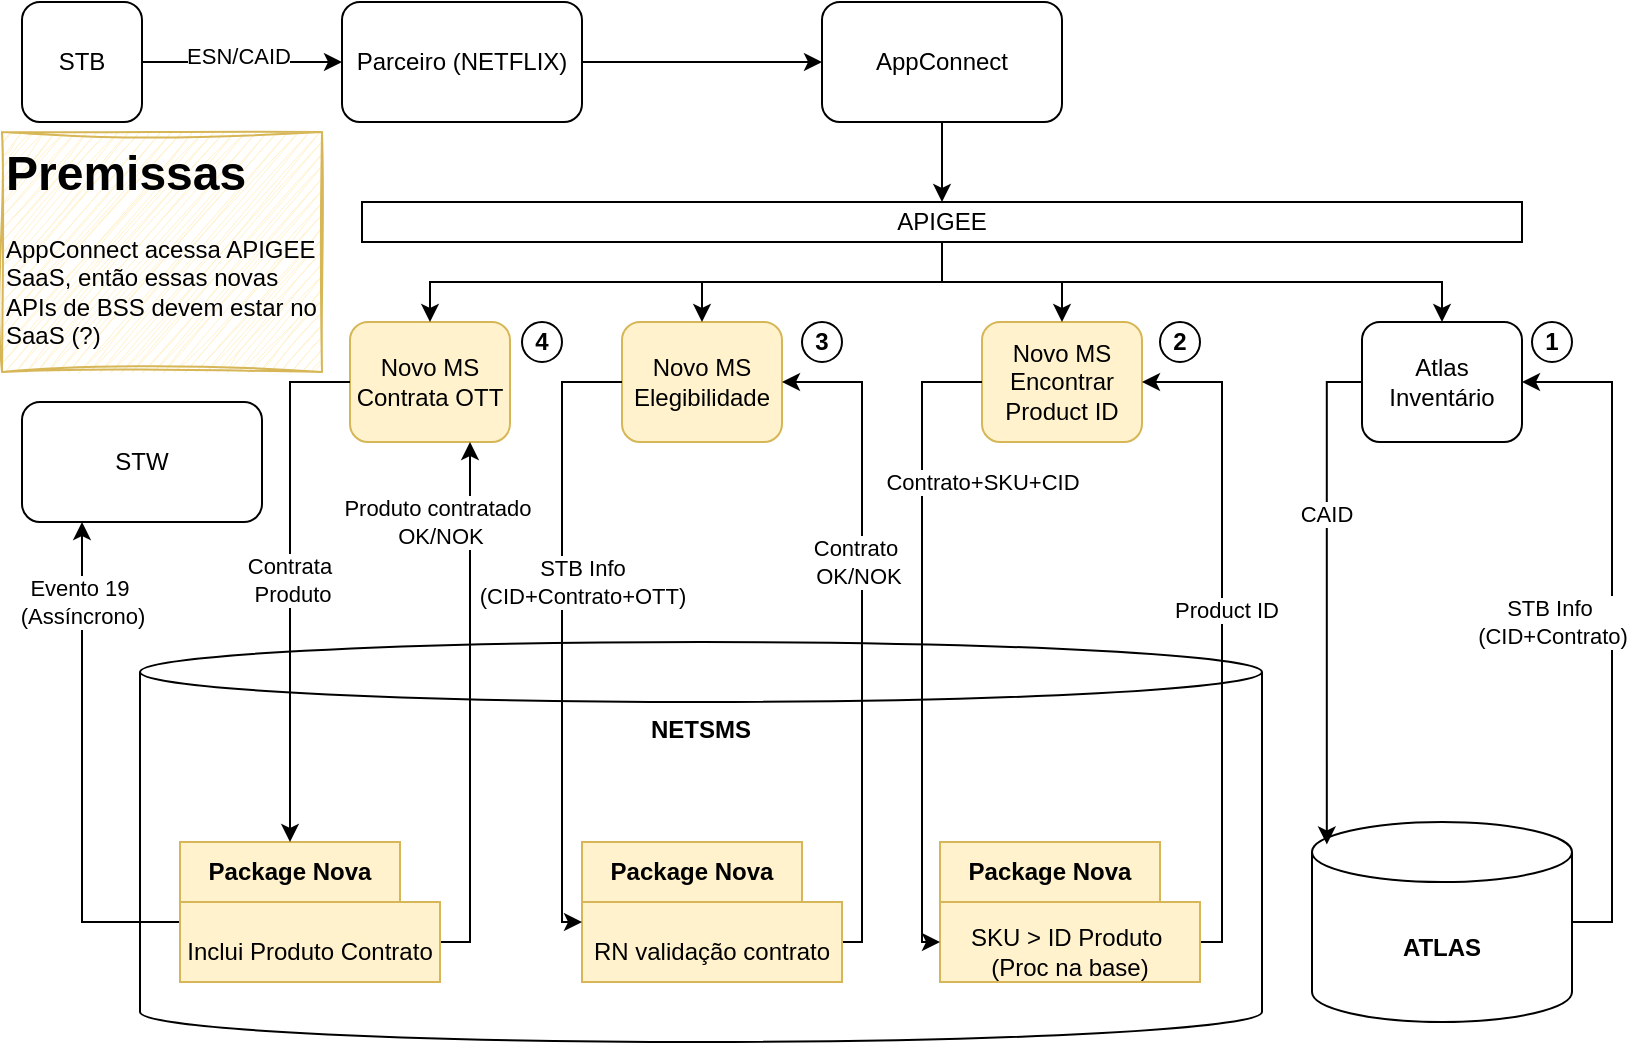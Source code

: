 <mxfile version="26.0.11">
  <diagram name="Página-1" id="kXkVYsWf9OJHEGPrg3_8">
    <mxGraphModel dx="1050" dy="522" grid="1" gridSize="10" guides="1" tooltips="1" connect="1" arrows="1" fold="1" page="1" pageScale="1" pageWidth="827" pageHeight="1169" math="0" shadow="0">
      <root>
        <mxCell id="0" />
        <mxCell id="1" parent="0" />
        <mxCell id="wwhrSut1Y8ac9y-j0grS-5" style="edgeStyle=orthogonalEdgeStyle;rounded=0;orthogonalLoop=1;jettySize=auto;html=1;entryX=0;entryY=0.5;entryDx=0;entryDy=0;" edge="1" parent="1" source="wwhrSut1Y8ac9y-j0grS-1" target="wwhrSut1Y8ac9y-j0grS-2">
          <mxGeometry relative="1" as="geometry" />
        </mxCell>
        <mxCell id="wwhrSut1Y8ac9y-j0grS-6" value="ESN/CAID" style="edgeLabel;html=1;align=center;verticalAlign=middle;resizable=0;points=[];" vertex="1" connectable="0" parent="wwhrSut1Y8ac9y-j0grS-5">
          <mxGeometry x="-0.05" y="3" relative="1" as="geometry">
            <mxPoint as="offset" />
          </mxGeometry>
        </mxCell>
        <mxCell id="wwhrSut1Y8ac9y-j0grS-1" value="STB" style="rounded=1;whiteSpace=wrap;html=1;" vertex="1" parent="1">
          <mxGeometry x="20" y="20" width="60" height="60" as="geometry" />
        </mxCell>
        <mxCell id="wwhrSut1Y8ac9y-j0grS-7" style="edgeStyle=orthogonalEdgeStyle;rounded=0;orthogonalLoop=1;jettySize=auto;html=1;entryX=0;entryY=0.5;entryDx=0;entryDy=0;" edge="1" parent="1" source="wwhrSut1Y8ac9y-j0grS-2" target="wwhrSut1Y8ac9y-j0grS-4">
          <mxGeometry relative="1" as="geometry" />
        </mxCell>
        <mxCell id="wwhrSut1Y8ac9y-j0grS-2" value="Parceiro (NETFLIX)" style="rounded=1;whiteSpace=wrap;html=1;" vertex="1" parent="1">
          <mxGeometry x="180" y="20" width="120" height="60" as="geometry" />
        </mxCell>
        <mxCell id="wwhrSut1Y8ac9y-j0grS-16" style="edgeStyle=orthogonalEdgeStyle;rounded=0;orthogonalLoop=1;jettySize=auto;html=1;entryX=0.5;entryY=0;entryDx=0;entryDy=0;" edge="1" parent="1" source="wwhrSut1Y8ac9y-j0grS-4" target="wwhrSut1Y8ac9y-j0grS-15">
          <mxGeometry relative="1" as="geometry" />
        </mxCell>
        <mxCell id="wwhrSut1Y8ac9y-j0grS-4" value="AppConnect" style="rounded=1;whiteSpace=wrap;html=1;" vertex="1" parent="1">
          <mxGeometry x="420" y="20" width="120" height="60" as="geometry" />
        </mxCell>
        <mxCell id="wwhrSut1Y8ac9y-j0grS-8" value="&lt;h1 style=&quot;margin-top: 0px;&quot;&gt;Premissas&lt;/h1&gt;&lt;p&gt;AppConnect acessa APIGEE SaaS, então essas novas APIs de BSS devem estar no SaaS (?)&lt;/p&gt;" style="text;html=1;whiteSpace=wrap;overflow=hidden;rounded=0;fillColor=#fff2cc;strokeColor=#d6b656;sketch=1;curveFitting=1;jiggle=2;" vertex="1" parent="1">
          <mxGeometry x="10" y="85" width="160" height="120" as="geometry" />
        </mxCell>
        <mxCell id="wwhrSut1Y8ac9y-j0grS-10" value="Novo MS Contrata OTT" style="rounded=1;whiteSpace=wrap;html=1;fillColor=#fff2cc;strokeColor=#d6b656;" vertex="1" parent="1">
          <mxGeometry x="184" y="180" width="80" height="60" as="geometry" />
        </mxCell>
        <mxCell id="wwhrSut1Y8ac9y-j0grS-11" value="Novo MS Elegibilidade" style="rounded=1;whiteSpace=wrap;html=1;fillColor=#fff2cc;strokeColor=#d6b656;" vertex="1" parent="1">
          <mxGeometry x="320" y="180" width="80" height="60" as="geometry" />
        </mxCell>
        <mxCell id="wwhrSut1Y8ac9y-j0grS-12" value="Novo MS Encontrar Product ID" style="rounded=1;whiteSpace=wrap;html=1;fillColor=#fff2cc;strokeColor=#d6b656;" vertex="1" parent="1">
          <mxGeometry x="500" y="180" width="80" height="60" as="geometry" />
        </mxCell>
        <mxCell id="wwhrSut1Y8ac9y-j0grS-13" value="Atlas Inventário" style="rounded=1;whiteSpace=wrap;html=1;" vertex="1" parent="1">
          <mxGeometry x="690" y="180" width="80" height="60" as="geometry" />
        </mxCell>
        <mxCell id="wwhrSut1Y8ac9y-j0grS-17" style="edgeStyle=orthogonalEdgeStyle;rounded=0;orthogonalLoop=1;jettySize=auto;html=1;entryX=0.5;entryY=0;entryDx=0;entryDy=0;" edge="1" parent="1" source="wwhrSut1Y8ac9y-j0grS-15" target="wwhrSut1Y8ac9y-j0grS-10">
          <mxGeometry relative="1" as="geometry" />
        </mxCell>
        <mxCell id="wwhrSut1Y8ac9y-j0grS-18" style="edgeStyle=orthogonalEdgeStyle;rounded=0;orthogonalLoop=1;jettySize=auto;html=1;entryX=0.5;entryY=0;entryDx=0;entryDy=0;" edge="1" parent="1" source="wwhrSut1Y8ac9y-j0grS-15" target="wwhrSut1Y8ac9y-j0grS-11">
          <mxGeometry relative="1" as="geometry" />
        </mxCell>
        <mxCell id="wwhrSut1Y8ac9y-j0grS-19" style="edgeStyle=orthogonalEdgeStyle;rounded=0;orthogonalLoop=1;jettySize=auto;html=1;entryX=0.5;entryY=0;entryDx=0;entryDy=0;" edge="1" parent="1" source="wwhrSut1Y8ac9y-j0grS-15" target="wwhrSut1Y8ac9y-j0grS-12">
          <mxGeometry relative="1" as="geometry" />
        </mxCell>
        <mxCell id="wwhrSut1Y8ac9y-j0grS-20" style="edgeStyle=orthogonalEdgeStyle;rounded=0;orthogonalLoop=1;jettySize=auto;html=1;" edge="1" parent="1" source="wwhrSut1Y8ac9y-j0grS-15" target="wwhrSut1Y8ac9y-j0grS-13">
          <mxGeometry relative="1" as="geometry" />
        </mxCell>
        <mxCell id="wwhrSut1Y8ac9y-j0grS-15" value="APIGEE" style="rounded=0;whiteSpace=wrap;html=1;" vertex="1" parent="1">
          <mxGeometry x="190" y="120" width="580" height="20" as="geometry" />
        </mxCell>
        <mxCell id="wwhrSut1Y8ac9y-j0grS-21" value="&lt;b&gt;NETSMS&lt;/b&gt;" style="shape=cylinder3;whiteSpace=wrap;html=1;boundedLbl=1;backgroundOutline=1;size=15;align=center;verticalAlign=top;" vertex="1" parent="1">
          <mxGeometry x="79" y="340" width="561" height="200" as="geometry" />
        </mxCell>
        <mxCell id="wwhrSut1Y8ac9y-j0grS-29" style="edgeStyle=orthogonalEdgeStyle;rounded=0;orthogonalLoop=1;jettySize=auto;html=1;entryX=0.25;entryY=1;entryDx=0;entryDy=0;exitX=0;exitY=0;exitDx=0;exitDy=40;exitPerimeter=0;" edge="1" parent="1" source="wwhrSut1Y8ac9y-j0grS-22" target="wwhrSut1Y8ac9y-j0grS-28">
          <mxGeometry relative="1" as="geometry" />
        </mxCell>
        <mxCell id="wwhrSut1Y8ac9y-j0grS-30" value="Evento 19&amp;nbsp;&lt;div&gt;(Assíncrono)&lt;/div&gt;" style="edgeLabel;html=1;align=center;verticalAlign=middle;resizable=0;points=[];" vertex="1" connectable="0" parent="wwhrSut1Y8ac9y-j0grS-29">
          <mxGeometry x="0.159" relative="1" as="geometry">
            <mxPoint y="-65" as="offset" />
          </mxGeometry>
        </mxCell>
        <mxCell id="wwhrSut1Y8ac9y-j0grS-33" style="edgeStyle=orthogonalEdgeStyle;rounded=0;orthogonalLoop=1;jettySize=auto;html=1;entryX=0.75;entryY=1;entryDx=0;entryDy=0;exitX=0;exitY=0;exitDx=130;exitDy=50;exitPerimeter=0;" edge="1" parent="1" source="wwhrSut1Y8ac9y-j0grS-22" target="wwhrSut1Y8ac9y-j0grS-10">
          <mxGeometry relative="1" as="geometry">
            <Array as="points">
              <mxPoint x="244" y="490" />
            </Array>
          </mxGeometry>
        </mxCell>
        <mxCell id="wwhrSut1Y8ac9y-j0grS-34" value="Produto contratado&amp;nbsp;&lt;div&gt;OK/NOK&lt;/div&gt;" style="edgeLabel;html=1;align=center;verticalAlign=middle;resizable=0;points=[];" vertex="1" connectable="0" parent="wwhrSut1Y8ac9y-j0grS-33">
          <mxGeometry x="0.581" y="3" relative="1" as="geometry">
            <mxPoint x="-12" y="-16" as="offset" />
          </mxGeometry>
        </mxCell>
        <mxCell id="wwhrSut1Y8ac9y-j0grS-22" value="Package Nova" style="shape=folder;fontStyle=1;tabWidth=110;tabHeight=30;tabPosition=left;html=1;boundedLbl=1;labelInHeader=1;container=1;collapsible=0;whiteSpace=wrap;verticalAlign=middle;fillColor=#fff2cc;strokeColor=#d6b656;" vertex="1" parent="1">
          <mxGeometry x="99" y="440" width="130" height="70" as="geometry" />
        </mxCell>
        <mxCell id="wwhrSut1Y8ac9y-j0grS-23" value="Inclui Produto Contrato" style="html=1;strokeColor=none;resizeWidth=1;resizeHeight=1;fillColor=none;part=1;connectable=0;allowArrows=0;deletable=0;whiteSpace=wrap;" vertex="1" parent="wwhrSut1Y8ac9y-j0grS-22">
          <mxGeometry width="130" height="49" relative="1" as="geometry">
            <mxPoint y="30" as="offset" />
          </mxGeometry>
        </mxCell>
        <mxCell id="wwhrSut1Y8ac9y-j0grS-37" style="edgeStyle=orthogonalEdgeStyle;rounded=0;orthogonalLoop=1;jettySize=auto;html=1;entryX=1;entryY=0.5;entryDx=0;entryDy=0;exitX=0;exitY=0;exitDx=130;exitDy=50;exitPerimeter=0;" edge="1" parent="1" source="wwhrSut1Y8ac9y-j0grS-24" target="wwhrSut1Y8ac9y-j0grS-11">
          <mxGeometry relative="1" as="geometry">
            <Array as="points">
              <mxPoint x="440" y="490" />
              <mxPoint x="440" y="210" />
            </Array>
          </mxGeometry>
        </mxCell>
        <mxCell id="wwhrSut1Y8ac9y-j0grS-38" value="Contrato&amp;nbsp;&lt;div&gt;OK/NOK&lt;/div&gt;" style="edgeLabel;html=1;align=center;verticalAlign=middle;resizable=0;points=[];" vertex="1" connectable="0" parent="wwhrSut1Y8ac9y-j0grS-37">
          <mxGeometry x="0.216" y="2" relative="1" as="geometry">
            <mxPoint as="offset" />
          </mxGeometry>
        </mxCell>
        <mxCell id="wwhrSut1Y8ac9y-j0grS-24" value="Package Nova" style="shape=folder;fontStyle=1;tabWidth=110;tabHeight=30;tabPosition=left;html=1;boundedLbl=1;labelInHeader=1;container=1;collapsible=0;whiteSpace=wrap;verticalAlign=middle;fillColor=#fff2cc;strokeColor=#d6b656;" vertex="1" parent="1">
          <mxGeometry x="300" y="440" width="130" height="70" as="geometry" />
        </mxCell>
        <mxCell id="wwhrSut1Y8ac9y-j0grS-25" value="RN validação contrato" style="html=1;strokeColor=none;resizeWidth=1;resizeHeight=1;fillColor=none;part=1;connectable=0;allowArrows=0;deletable=0;whiteSpace=wrap;" vertex="1" parent="wwhrSut1Y8ac9y-j0grS-24">
          <mxGeometry width="130" height="49" relative="1" as="geometry">
            <mxPoint y="30" as="offset" />
          </mxGeometry>
        </mxCell>
        <mxCell id="wwhrSut1Y8ac9y-j0grS-41" style="edgeStyle=orthogonalEdgeStyle;rounded=0;orthogonalLoop=1;jettySize=auto;html=1;entryX=1;entryY=0.5;entryDx=0;entryDy=0;exitX=0;exitY=0;exitDx=130;exitDy=50;exitPerimeter=0;" edge="1" parent="1" source="wwhrSut1Y8ac9y-j0grS-26" target="wwhrSut1Y8ac9y-j0grS-12">
          <mxGeometry relative="1" as="geometry">
            <Array as="points">
              <mxPoint x="620" y="490" />
              <mxPoint x="620" y="210" />
            </Array>
          </mxGeometry>
        </mxCell>
        <mxCell id="wwhrSut1Y8ac9y-j0grS-42" value="Product ID" style="edgeLabel;html=1;align=center;verticalAlign=middle;resizable=0;points=[];" vertex="1" connectable="0" parent="wwhrSut1Y8ac9y-j0grS-41">
          <mxGeometry x="0.073" y="-2" relative="1" as="geometry">
            <mxPoint as="offset" />
          </mxGeometry>
        </mxCell>
        <mxCell id="wwhrSut1Y8ac9y-j0grS-26" value="Package Nova" style="shape=folder;fontStyle=1;tabWidth=110;tabHeight=30;tabPosition=left;html=1;boundedLbl=1;labelInHeader=1;container=1;collapsible=0;whiteSpace=wrap;verticalAlign=middle;fillColor=#fff2cc;strokeColor=#d6b656;" vertex="1" parent="1">
          <mxGeometry x="479" y="440" width="130" height="70" as="geometry" />
        </mxCell>
        <mxCell id="wwhrSut1Y8ac9y-j0grS-27" value="SKU &amp;gt; ID Produto&amp;nbsp;&lt;div&gt;(Proc na base)&lt;/div&gt;" style="html=1;strokeColor=none;resizeWidth=1;resizeHeight=1;fillColor=none;part=1;connectable=0;allowArrows=0;deletable=0;whiteSpace=wrap;" vertex="1" parent="wwhrSut1Y8ac9y-j0grS-26">
          <mxGeometry width="130" height="49" relative="1" as="geometry">
            <mxPoint y="30" as="offset" />
          </mxGeometry>
        </mxCell>
        <mxCell id="wwhrSut1Y8ac9y-j0grS-28" value="STW" style="rounded=1;whiteSpace=wrap;html=1;" vertex="1" parent="1">
          <mxGeometry x="20" y="220" width="120" height="60" as="geometry" />
        </mxCell>
        <mxCell id="wwhrSut1Y8ac9y-j0grS-31" style="edgeStyle=orthogonalEdgeStyle;rounded=0;orthogonalLoop=1;jettySize=auto;html=1;entryX=0;entryY=0;entryDx=55;entryDy=0;entryPerimeter=0;" edge="1" parent="1" source="wwhrSut1Y8ac9y-j0grS-10" target="wwhrSut1Y8ac9y-j0grS-22">
          <mxGeometry relative="1" as="geometry">
            <Array as="points">
              <mxPoint x="154" y="210" />
            </Array>
          </mxGeometry>
        </mxCell>
        <mxCell id="wwhrSut1Y8ac9y-j0grS-32" value="Contrata&amp;nbsp;&lt;div&gt;Produto&lt;/div&gt;" style="edgeLabel;html=1;align=center;verticalAlign=middle;resizable=0;points=[];" vertex="1" connectable="0" parent="wwhrSut1Y8ac9y-j0grS-31">
          <mxGeometry x="-0.011" y="1" relative="1" as="geometry">
            <mxPoint as="offset" />
          </mxGeometry>
        </mxCell>
        <mxCell id="wwhrSut1Y8ac9y-j0grS-35" style="edgeStyle=orthogonalEdgeStyle;rounded=0;orthogonalLoop=1;jettySize=auto;html=1;exitX=0;exitY=0.5;exitDx=0;exitDy=0;entryX=0;entryY=0;entryDx=0;entryDy=40;entryPerimeter=0;" edge="1" parent="1" source="wwhrSut1Y8ac9y-j0grS-11" target="wwhrSut1Y8ac9y-j0grS-24">
          <mxGeometry relative="1" as="geometry">
            <mxPoint x="360" y="440" as="targetPoint" />
            <Array as="points">
              <mxPoint x="290" y="210" />
              <mxPoint x="290" y="480" />
            </Array>
          </mxGeometry>
        </mxCell>
        <mxCell id="wwhrSut1Y8ac9y-j0grS-36" value="STB Info&lt;div&gt;(CID+Contrato+OTT)&lt;/div&gt;" style="edgeLabel;html=1;align=center;verticalAlign=middle;resizable=0;points=[];" vertex="1" connectable="0" parent="wwhrSut1Y8ac9y-j0grS-35">
          <mxGeometry x="-0.005" y="5" relative="1" as="geometry">
            <mxPoint x="5" y="-24" as="offset" />
          </mxGeometry>
        </mxCell>
        <mxCell id="wwhrSut1Y8ac9y-j0grS-39" style="edgeStyle=orthogonalEdgeStyle;rounded=0;orthogonalLoop=1;jettySize=auto;html=1;entryX=0;entryY=0;entryDx=0;entryDy=50;entryPerimeter=0;" edge="1" parent="1" source="wwhrSut1Y8ac9y-j0grS-12" target="wwhrSut1Y8ac9y-j0grS-26">
          <mxGeometry relative="1" as="geometry">
            <Array as="points">
              <mxPoint x="470" y="210" />
              <mxPoint x="470" y="490" />
            </Array>
          </mxGeometry>
        </mxCell>
        <mxCell id="wwhrSut1Y8ac9y-j0grS-40" value="Contrato+SKU+CID" style="edgeLabel;html=1;align=center;verticalAlign=middle;resizable=0;points=[];" vertex="1" connectable="0" parent="wwhrSut1Y8ac9y-j0grS-39">
          <mxGeometry x="-0.576" y="-1" relative="1" as="geometry">
            <mxPoint x="31" y="12" as="offset" />
          </mxGeometry>
        </mxCell>
        <mxCell id="wwhrSut1Y8ac9y-j0grS-46" style="edgeStyle=orthogonalEdgeStyle;rounded=0;orthogonalLoop=1;jettySize=auto;html=1;entryX=1;entryY=0.5;entryDx=0;entryDy=0;exitX=1;exitY=0.5;exitDx=0;exitDy=0;exitPerimeter=0;" edge="1" parent="1" source="wwhrSut1Y8ac9y-j0grS-43" target="wwhrSut1Y8ac9y-j0grS-13">
          <mxGeometry relative="1" as="geometry" />
        </mxCell>
        <mxCell id="wwhrSut1Y8ac9y-j0grS-47" value="STB Info&amp;nbsp;&lt;div&gt;(CID+Contrato)&lt;/div&gt;" style="edgeLabel;html=1;align=center;verticalAlign=middle;resizable=0;points=[];" vertex="1" connectable="0" parent="wwhrSut1Y8ac9y-j0grS-46">
          <mxGeometry x="0.095" relative="1" as="geometry">
            <mxPoint x="-30" y="13" as="offset" />
          </mxGeometry>
        </mxCell>
        <mxCell id="wwhrSut1Y8ac9y-j0grS-43" value="&lt;b&gt;ATLAS&lt;/b&gt;" style="shape=cylinder3;whiteSpace=wrap;html=1;boundedLbl=1;backgroundOutline=1;size=15;" vertex="1" parent="1">
          <mxGeometry x="665" y="430" width="130" height="100" as="geometry" />
        </mxCell>
        <mxCell id="wwhrSut1Y8ac9y-j0grS-44" style="edgeStyle=orthogonalEdgeStyle;rounded=0;orthogonalLoop=1;jettySize=auto;html=1;entryX=0.057;entryY=0.112;entryDx=0;entryDy=0;entryPerimeter=0;" edge="1" parent="1" source="wwhrSut1Y8ac9y-j0grS-13" target="wwhrSut1Y8ac9y-j0grS-43">
          <mxGeometry relative="1" as="geometry">
            <Array as="points">
              <mxPoint x="672" y="210" />
            </Array>
          </mxGeometry>
        </mxCell>
        <mxCell id="wwhrSut1Y8ac9y-j0grS-45" value="CAID" style="edgeLabel;html=1;align=center;verticalAlign=middle;resizable=0;points=[];" vertex="1" connectable="0" parent="wwhrSut1Y8ac9y-j0grS-44">
          <mxGeometry x="-0.331" y="-1" relative="1" as="geometry">
            <mxPoint as="offset" />
          </mxGeometry>
        </mxCell>
        <mxCell id="wwhrSut1Y8ac9y-j0grS-48" value="1" style="ellipse;whiteSpace=wrap;html=1;aspect=fixed;fontStyle=1" vertex="1" parent="1">
          <mxGeometry x="775" y="180" width="20" height="20" as="geometry" />
        </mxCell>
        <mxCell id="wwhrSut1Y8ac9y-j0grS-50" value="2" style="ellipse;whiteSpace=wrap;html=1;aspect=fixed;fontStyle=1" vertex="1" parent="1">
          <mxGeometry x="589" y="180" width="20" height="20" as="geometry" />
        </mxCell>
        <mxCell id="wwhrSut1Y8ac9y-j0grS-51" value="3" style="ellipse;whiteSpace=wrap;html=1;aspect=fixed;fontStyle=1" vertex="1" parent="1">
          <mxGeometry x="410" y="180" width="20" height="20" as="geometry" />
        </mxCell>
        <mxCell id="wwhrSut1Y8ac9y-j0grS-53" value="4" style="ellipse;whiteSpace=wrap;html=1;aspect=fixed;fontStyle=1" vertex="1" parent="1">
          <mxGeometry x="270" y="180" width="20" height="20" as="geometry" />
        </mxCell>
      </root>
    </mxGraphModel>
  </diagram>
</mxfile>
